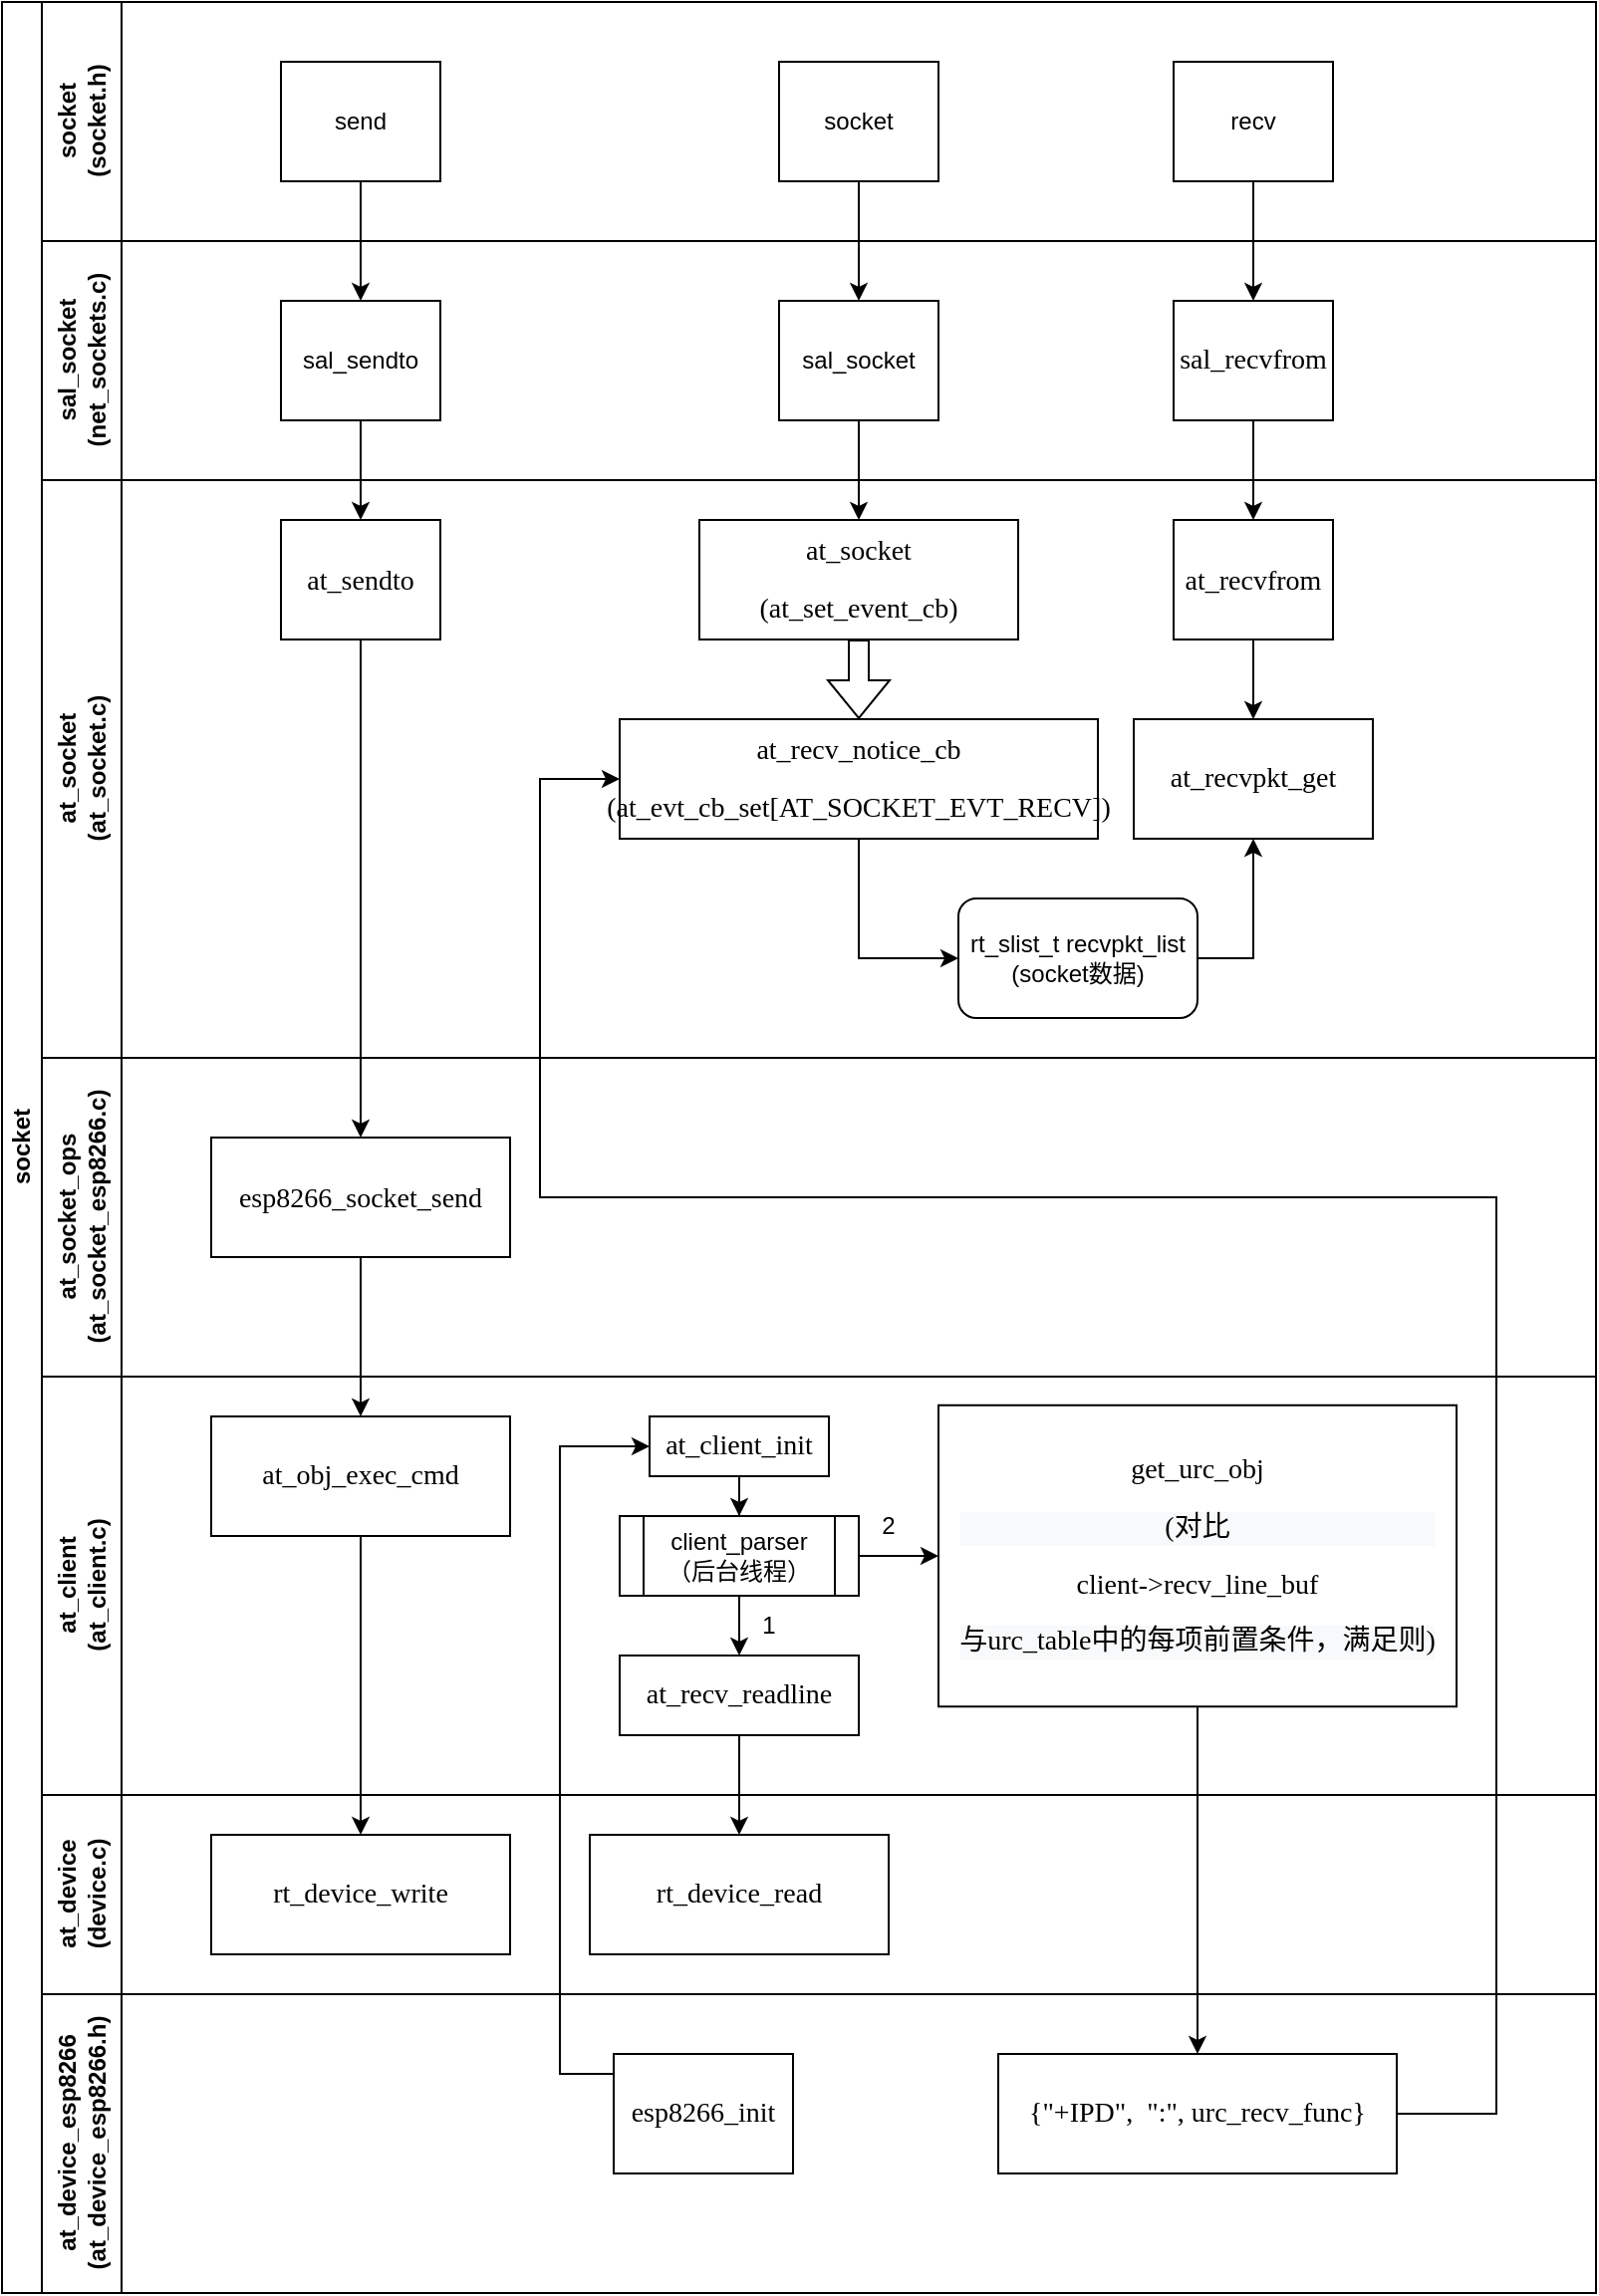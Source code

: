 <mxfile version="15.7.3" type="github">
  <diagram id="prtHgNgQTEPvFCAcTncT" name="Page-1">
    <mxGraphModel dx="1248" dy="705" grid="1" gridSize="10" guides="1" tooltips="1" connect="1" arrows="1" fold="1" page="1" pageScale="1" pageWidth="827" pageHeight="1169" math="0" shadow="0">
      <root>
        <mxCell id="0" />
        <mxCell id="1" parent="0" />
        <mxCell id="dNxyNK7c78bLwvsdeMH5-19" value="socket" style="swimlane;html=1;childLayout=stackLayout;resizeParent=1;resizeParentMax=0;horizontal=0;startSize=20;horizontalStack=0;" parent="1" vertex="1">
          <mxGeometry x="20" y="30" width="800" height="1150" as="geometry" />
        </mxCell>
        <mxCell id="TptM5wBruOQJDvI-inES-40" style="edgeStyle=orthogonalEdgeStyle;rounded=0;orthogonalLoop=1;jettySize=auto;html=1;endArrow=classic;endFill=1;entryX=0.5;entryY=0;entryDx=0;entryDy=0;exitX=0.5;exitY=1;exitDx=0;exitDy=0;" parent="dNxyNK7c78bLwvsdeMH5-19" source="TptM5wBruOQJDvI-inES-36" target="TptM5wBruOQJDvI-inES-37" edge="1">
          <mxGeometry relative="1" as="geometry" />
        </mxCell>
        <mxCell id="TptM5wBruOQJDvI-inES-41" style="edgeStyle=orthogonalEdgeStyle;rounded=0;orthogonalLoop=1;jettySize=auto;html=1;endArrow=classic;endFill=1;exitX=0.5;exitY=1;exitDx=0;exitDy=0;" parent="dNxyNK7c78bLwvsdeMH5-19" source="TptM5wBruOQJDvI-inES-37" target="TptM5wBruOQJDvI-inES-38" edge="1">
          <mxGeometry relative="1" as="geometry">
            <mxPoint x="628" y="130" as="sourcePoint" />
            <mxPoint x="628" y="200" as="targetPoint" />
          </mxGeometry>
        </mxCell>
        <mxCell id="dNxyNK7c78bLwvsdeMH5-20" value="&lt;font style=&quot;vertical-align: inherit&quot;&gt;&lt;font style=&quot;vertical-align: inherit&quot;&gt;&lt;font style=&quot;vertical-align: inherit&quot;&gt;&lt;font style=&quot;vertical-align: inherit&quot;&gt;socket&lt;br&gt;(socket.h)&lt;br&gt;&lt;/font&gt;&lt;/font&gt;&lt;/font&gt;&lt;/font&gt;" style="swimlane;html=1;startSize=40;horizontal=0;" parent="dNxyNK7c78bLwvsdeMH5-19" vertex="1">
          <mxGeometry x="20" width="780" height="120" as="geometry" />
        </mxCell>
        <mxCell id="dNxyNK7c78bLwvsdeMH5-24" value="&lt;font style=&quot;vertical-align: inherit&quot;&gt;&lt;font style=&quot;vertical-align: inherit&quot;&gt;send&lt;/font&gt;&lt;/font&gt;" style="rounded=0;whiteSpace=wrap;html=1;fontFamily=Helvetica;fontSize=12;fontColor=#000000;align=center;" parent="dNxyNK7c78bLwvsdeMH5-20" vertex="1">
          <mxGeometry x="120" y="30" width="80" height="60" as="geometry" />
        </mxCell>
        <mxCell id="TptM5wBruOQJDvI-inES-36" value="&lt;font style=&quot;vertical-align: inherit&quot;&gt;&lt;font style=&quot;vertical-align: inherit&quot;&gt;recv&lt;/font&gt;&lt;/font&gt;" style="rounded=0;whiteSpace=wrap;html=1;fontFamily=Helvetica;fontSize=12;fontColor=#000000;align=center;" parent="dNxyNK7c78bLwvsdeMH5-20" vertex="1">
          <mxGeometry x="568" y="30" width="80" height="60" as="geometry" />
        </mxCell>
        <mxCell id="TptM5wBruOQJDvI-inES-74" value="&lt;font style=&quot;vertical-align: inherit&quot;&gt;&lt;font style=&quot;vertical-align: inherit&quot;&gt;socket&lt;/font&gt;&lt;/font&gt;" style="rounded=0;whiteSpace=wrap;html=1;fontFamily=Helvetica;fontSize=12;fontColor=#000000;align=center;" parent="dNxyNK7c78bLwvsdeMH5-20" vertex="1">
          <mxGeometry x="370" y="30" width="80" height="60" as="geometry" />
        </mxCell>
        <mxCell id="dNxyNK7c78bLwvsdeMH5-21" value="&lt;font style=&quot;vertical-align: inherit&quot;&gt;&lt;font style=&quot;vertical-align: inherit&quot;&gt;sal_socket&lt;br&gt;(net_sockets.c)&lt;br&gt;&lt;/font&gt;&lt;/font&gt;" style="swimlane;html=1;startSize=40;horizontal=0;" parent="dNxyNK7c78bLwvsdeMH5-19" vertex="1">
          <mxGeometry x="20" y="120" width="780" height="120" as="geometry" />
        </mxCell>
        <mxCell id="dNxyNK7c78bLwvsdeMH5-26" value="sal_sendto" style="rounded=0;whiteSpace=wrap;html=1;fontFamily=Helvetica;fontSize=12;fontColor=#000000;align=center;" parent="dNxyNK7c78bLwvsdeMH5-21" vertex="1">
          <mxGeometry x="120" y="30" width="80" height="60" as="geometry" />
        </mxCell>
        <mxCell id="TptM5wBruOQJDvI-inES-37" value="&lt;p class=&quot;MsoNormal&quot;&gt;&lt;span style=&quot;font-family: &amp;#34;calibri&amp;#34; ; font-size: 10.5pt&quot;&gt;sal_recvfrom&lt;/span&gt;&lt;/p&gt;" style="rounded=0;whiteSpace=wrap;html=1;fontFamily=Helvetica;fontSize=12;fontColor=#000000;align=center;" parent="dNxyNK7c78bLwvsdeMH5-21" vertex="1">
          <mxGeometry x="568" y="30" width="80" height="60" as="geometry" />
        </mxCell>
        <mxCell id="TptM5wBruOQJDvI-inES-118" value="sal_socket" style="rounded=0;whiteSpace=wrap;html=1;fontFamily=Helvetica;fontSize=12;fontColor=#000000;align=center;" parent="dNxyNK7c78bLwvsdeMH5-21" vertex="1">
          <mxGeometry x="370" y="30" width="80" height="60" as="geometry" />
        </mxCell>
        <mxCell id="dNxyNK7c78bLwvsdeMH5-22" value="at_socket&lt;br&gt;(at_socket.c)" style="swimlane;html=1;startSize=40;horizontal=0;" parent="dNxyNK7c78bLwvsdeMH5-19" vertex="1">
          <mxGeometry x="20" y="240" width="780" height="290" as="geometry">
            <mxRectangle x="20" y="240" width="430" height="40" as="alternateBounds" />
          </mxGeometry>
        </mxCell>
        <mxCell id="dNxyNK7c78bLwvsdeMH5-34" value="&lt;p class=&quot;MsoNormal&quot;&gt;&lt;span style=&quot;font-size: 10.5pt&quot;&gt;&lt;font face=&quot;Calibri&quot;&gt;at_sendto&lt;/font&gt;&lt;/span&gt;&lt;/p&gt;" style="rounded=0;whiteSpace=wrap;html=1;fontFamily=Helvetica;fontSize=12;fontColor=#000000;align=center;" parent="dNxyNK7c78bLwvsdeMH5-22" vertex="1">
          <mxGeometry x="120" y="20" width="80" height="60" as="geometry" />
        </mxCell>
        <mxCell id="TptM5wBruOQJDvI-inES-38" value="&lt;p class=&quot;MsoNormal&quot;&gt;&lt;span style=&quot;font-size: 10.5pt&quot;&gt;&lt;font face=&quot;Calibri&quot;&gt;at_recvfrom&lt;/font&gt;&lt;/span&gt;&lt;/p&gt;" style="rounded=0;whiteSpace=wrap;html=1;fontFamily=Helvetica;fontSize=12;fontColor=#000000;align=center;" parent="dNxyNK7c78bLwvsdeMH5-22" vertex="1">
          <mxGeometry x="568" y="20" width="80" height="60" as="geometry" />
        </mxCell>
        <mxCell id="TptM5wBruOQJDvI-inES-39" value="&lt;p class=&quot;MsoNormal&quot;&gt;&lt;font face=&quot;Calibri&quot;&gt;&lt;span style=&quot;font-size: 14px&quot;&gt;at_recvpkt_get&lt;/span&gt;&lt;/font&gt;&lt;br&gt;&lt;/p&gt;" style="rounded=0;whiteSpace=wrap;html=1;fontFamily=Helvetica;fontSize=12;fontColor=#000000;align=center;" parent="dNxyNK7c78bLwvsdeMH5-22" vertex="1">
          <mxGeometry x="548" y="120" width="120" height="60" as="geometry" />
        </mxCell>
        <mxCell id="TptM5wBruOQJDvI-inES-42" style="edgeStyle=orthogonalEdgeStyle;rounded=0;orthogonalLoop=1;jettySize=auto;html=1;entryX=0.5;entryY=0;entryDx=0;entryDy=0;" parent="dNxyNK7c78bLwvsdeMH5-22" source="TptM5wBruOQJDvI-inES-38" target="TptM5wBruOQJDvI-inES-39" edge="1">
          <mxGeometry relative="1" as="geometry" />
        </mxCell>
        <mxCell id="TptM5wBruOQJDvI-inES-68" style="edgeStyle=orthogonalEdgeStyle;rounded=0;orthogonalLoop=1;jettySize=auto;html=1;exitX=1;exitY=0.5;exitDx=0;exitDy=0;" parent="dNxyNK7c78bLwvsdeMH5-22" source="TptM5wBruOQJDvI-inES-45" target="TptM5wBruOQJDvI-inES-39" edge="1">
          <mxGeometry relative="1" as="geometry" />
        </mxCell>
        <mxCell id="TptM5wBruOQJDvI-inES-45" value="rt_slist_t recvpkt_list&lt;br&gt;(socket数据)" style="rounded=1;whiteSpace=wrap;html=1;" parent="dNxyNK7c78bLwvsdeMH5-22" vertex="1">
          <mxGeometry x="460" y="210" width="120" height="60" as="geometry" />
        </mxCell>
        <mxCell id="TptM5wBruOQJDvI-inES-69" style="edgeStyle=orthogonalEdgeStyle;rounded=0;orthogonalLoop=1;jettySize=auto;html=1;entryX=0;entryY=0.5;entryDx=0;entryDy=0;" parent="dNxyNK7c78bLwvsdeMH5-22" source="TptM5wBruOQJDvI-inES-67" target="TptM5wBruOQJDvI-inES-45" edge="1">
          <mxGeometry relative="1" as="geometry" />
        </mxCell>
        <mxCell id="TptM5wBruOQJDvI-inES-67" value="&lt;p class=&quot;MsoNormal&quot;&gt;&lt;span style=&quot;font-family: &amp;#34;calibri&amp;#34; ; font-size: 14px&quot;&gt;at_recv_notice_cb&lt;/span&gt;&lt;br&gt;&lt;/p&gt;&lt;p class=&quot;MsoNormal&quot;&gt;&lt;/p&gt;&lt;p class=&quot;MsoNormal&quot;&gt;&lt;span style=&quot;font-family: &amp;#34;calibri&amp;#34; ; font-size: 14px&quot;&gt;(at_evt_cb_set[AT_SOCKET_EVT_RECV]&lt;/span&gt;&lt;span style=&quot;font-family: &amp;#34;calibri&amp;#34; ; font-size: 14px&quot;&gt;)&lt;/span&gt;&lt;br&gt;&lt;/p&gt;" style="rounded=0;whiteSpace=wrap;html=1;fontFamily=Helvetica;fontSize=12;fontColor=#000000;align=center;" parent="dNxyNK7c78bLwvsdeMH5-22" vertex="1">
          <mxGeometry x="290" y="120" width="240" height="60" as="geometry" />
        </mxCell>
        <mxCell id="WinbPR4H0vEVa8jGgLOt-1" style="edgeStyle=orthogonalEdgeStyle;shape=flexArrow;rounded=0;orthogonalLoop=1;jettySize=auto;html=1;exitX=0.5;exitY=1;exitDx=0;exitDy=0;entryX=0.5;entryY=0;entryDx=0;entryDy=0;" edge="1" parent="dNxyNK7c78bLwvsdeMH5-22" source="TptM5wBruOQJDvI-inES-119" target="TptM5wBruOQJDvI-inES-67">
          <mxGeometry relative="1" as="geometry" />
        </mxCell>
        <mxCell id="TptM5wBruOQJDvI-inES-119" value="&lt;p class=&quot;MsoNormal&quot;&gt;&lt;font face=&quot;Calibri&quot;&gt;&lt;span style=&quot;font-size: 14px&quot;&gt;at_socket&lt;/span&gt;&lt;/font&gt;&lt;br&gt;&lt;/p&gt;&lt;p class=&quot;MsoNormal&quot;&gt;&lt;font face=&quot;Calibri&quot;&gt;&lt;span style=&quot;font-size: 14px&quot;&gt;(at_set_event_cb)&lt;/span&gt;&lt;/font&gt;&lt;br&gt;&lt;/p&gt;" style="rounded=0;whiteSpace=wrap;html=1;fontFamily=Helvetica;fontSize=12;fontColor=#000000;align=center;" parent="dNxyNK7c78bLwvsdeMH5-22" vertex="1">
          <mxGeometry x="330" y="20" width="160" height="60" as="geometry" />
        </mxCell>
        <mxCell id="TptM5wBruOQJDvI-inES-20" value="at_socket_ops&lt;br&gt;(at_socket_esp8266.c)" style="swimlane;html=1;startSize=40;horizontal=0;" parent="dNxyNK7c78bLwvsdeMH5-19" vertex="1">
          <mxGeometry x="20" y="530" width="780" height="160" as="geometry">
            <mxRectangle x="20" y="240" width="430" height="40" as="alternateBounds" />
          </mxGeometry>
        </mxCell>
        <mxCell id="TptM5wBruOQJDvI-inES-21" value="&lt;p class=&quot;MsoNormal&quot;&gt;&lt;span style=&quot;font-size: 10.5pt&quot;&gt;&lt;font face=&quot;Calibri&quot;&gt;esp8266_socket_send&lt;/font&gt;&lt;/span&gt;&lt;/p&gt;" style="rounded=0;whiteSpace=wrap;html=1;fontFamily=Helvetica;fontSize=12;fontColor=#000000;align=center;" parent="TptM5wBruOQJDvI-inES-20" vertex="1">
          <mxGeometry x="85" y="40" width="150" height="60" as="geometry" />
        </mxCell>
        <mxCell id="TptM5wBruOQJDvI-inES-23" value="at_client&lt;br&gt;(at_client.c)" style="swimlane;html=1;startSize=40;horizontal=0;" parent="dNxyNK7c78bLwvsdeMH5-19" vertex="1">
          <mxGeometry x="20" y="690" width="780" height="210" as="geometry">
            <mxRectangle x="20" y="240" width="430" height="40" as="alternateBounds" />
          </mxGeometry>
        </mxCell>
        <mxCell id="TptM5wBruOQJDvI-inES-24" value="&lt;p class=&quot;MsoNormal&quot;&gt;&lt;font face=&quot;Calibri&quot;&gt;&lt;span style=&quot;font-size: 14px&quot;&gt;at_obj_exec_cmd&lt;/span&gt;&lt;/font&gt;&lt;br&gt;&lt;/p&gt;" style="rounded=0;whiteSpace=wrap;html=1;fontFamily=Helvetica;fontSize=12;fontColor=#000000;align=center;" parent="TptM5wBruOQJDvI-inES-23" vertex="1">
          <mxGeometry x="85" y="20" width="150" height="60" as="geometry" />
        </mxCell>
        <mxCell id="TptM5wBruOQJDvI-inES-58" style="edgeStyle=orthogonalEdgeStyle;rounded=0;orthogonalLoop=1;jettySize=auto;html=1;" parent="TptM5wBruOQJDvI-inES-23" source="TptM5wBruOQJDvI-inES-52" target="TptM5wBruOQJDvI-inES-55" edge="1">
          <mxGeometry relative="1" as="geometry" />
        </mxCell>
        <mxCell id="TptM5wBruOQJDvI-inES-52" value="&lt;p class=&quot;MsoNormal&quot;&gt;&lt;font face=&quot;Calibri&quot;&gt;&lt;span style=&quot;font-size: 14px&quot;&gt;at_client_init&lt;/span&gt;&lt;/font&gt;&lt;br&gt;&lt;/p&gt;" style="rounded=0;whiteSpace=wrap;html=1;fontFamily=Helvetica;fontSize=12;fontColor=#000000;align=center;" parent="TptM5wBruOQJDvI-inES-23" vertex="1">
          <mxGeometry x="305" y="20" width="90" height="30" as="geometry" />
        </mxCell>
        <mxCell id="WinbPR4H0vEVa8jGgLOt-7" style="edgeStyle=orthogonalEdgeStyle;rounded=0;orthogonalLoop=1;jettySize=auto;html=1;" edge="1" parent="TptM5wBruOQJDvI-inES-23" source="TptM5wBruOQJDvI-inES-55" target="WinbPR4H0vEVa8jGgLOt-2">
          <mxGeometry relative="1" as="geometry" />
        </mxCell>
        <mxCell id="WinbPR4H0vEVa8jGgLOt-11" value="" style="edgeStyle=orthogonalEdgeStyle;rounded=0;orthogonalLoop=1;jettySize=auto;html=1;" edge="1" parent="TptM5wBruOQJDvI-inES-23" source="TptM5wBruOQJDvI-inES-55" target="TptM5wBruOQJDvI-inES-61">
          <mxGeometry relative="1" as="geometry" />
        </mxCell>
        <mxCell id="TptM5wBruOQJDvI-inES-55" value="client_parser&lt;br&gt;（后台线程）" style="shape=process;whiteSpace=wrap;html=1;backgroundOutline=1;" parent="TptM5wBruOQJDvI-inES-23" vertex="1">
          <mxGeometry x="290" y="70" width="120" height="40" as="geometry" />
        </mxCell>
        <mxCell id="TptM5wBruOQJDvI-inES-61" value="&lt;p class=&quot;MsoNormal&quot;&gt;&lt;font face=&quot;Calibri&quot;&gt;&lt;span style=&quot;font-size: 14px&quot;&gt;get_urc_obj&lt;/span&gt;&lt;/font&gt;&lt;/p&gt;&lt;p class=&quot;MsoNormal&quot;&gt;&lt;font face=&quot;Calibri&quot;&gt;&lt;/font&gt;&lt;/p&gt;&lt;p class=&quot;MsoNormal&quot; style=&quot;color: rgb(0 , 0 , 0) ; font-family: &amp;#34;helvetica&amp;#34; ; font-size: 12px ; font-style: normal ; font-weight: 400 ; letter-spacing: normal ; text-align: center ; text-indent: 0px ; text-transform: none ; word-spacing: 0px ; background-color: rgb(248 , 249 , 250)&quot;&gt;&lt;span style=&quot;font-size: 14px ; font-family: &amp;#34;calibri&amp;#34;&quot;&gt;(对比&lt;/span&gt;&lt;/p&gt;&lt;font face=&quot;calibri&quot;&gt;&lt;span style=&quot;font-size: 14px&quot;&gt;client-&amp;gt;recv_line_buf&lt;/span&gt;&lt;/font&gt;&lt;p class=&quot;MsoNormal&quot; style=&quot;color: rgb(0 , 0 , 0) ; font-family: &amp;#34;helvetica&amp;#34; ; font-size: 12px ; font-style: normal ; font-weight: 400 ; letter-spacing: normal ; text-align: center ; text-indent: 0px ; text-transform: none ; word-spacing: 0px ; background-color: rgb(248 , 249 , 250)&quot;&gt;&lt;span style=&quot;font-size: 14px ; font-family: &amp;#34;calibri&amp;#34;&quot;&gt;与urc_table中的每项前置条件，满足则)&lt;/span&gt;&lt;/p&gt;" style="rounded=0;whiteSpace=wrap;html=1;fontFamily=Helvetica;fontSize=12;fontColor=#000000;align=center;" parent="TptM5wBruOQJDvI-inES-23" vertex="1">
          <mxGeometry x="450" y="14.38" width="260" height="151.25" as="geometry" />
        </mxCell>
        <mxCell id="WinbPR4H0vEVa8jGgLOt-2" value="&lt;p class=&quot;MsoNormal&quot;&gt;&lt;font face=&quot;Calibri&quot;&gt;&lt;span style=&quot;font-size: 14px&quot;&gt;at_recv_readline&lt;/span&gt;&lt;/font&gt;&lt;br&gt;&lt;/p&gt;" style="rounded=0;whiteSpace=wrap;html=1;fontFamily=Helvetica;fontSize=12;fontColor=#000000;align=center;" vertex="1" parent="TptM5wBruOQJDvI-inES-23">
          <mxGeometry x="290" y="140" width="120" height="40" as="geometry" />
        </mxCell>
        <mxCell id="WinbPR4H0vEVa8jGgLOt-12" value="1" style="text;html=1;strokeColor=none;fillColor=none;align=center;verticalAlign=middle;whiteSpace=wrap;rounded=0;" vertex="1" parent="TptM5wBruOQJDvI-inES-23">
          <mxGeometry x="335" y="110" width="60" height="30" as="geometry" />
        </mxCell>
        <mxCell id="WinbPR4H0vEVa8jGgLOt-14" value="2" style="text;html=1;strokeColor=none;fillColor=none;align=center;verticalAlign=middle;whiteSpace=wrap;rounded=0;" vertex="1" parent="TptM5wBruOQJDvI-inES-23">
          <mxGeometry x="395" y="60" width="60" height="30" as="geometry" />
        </mxCell>
        <mxCell id="TptM5wBruOQJDvI-inES-25" value="at_device&lt;br&gt;(device.c)" style="swimlane;html=1;startSize=40;horizontal=0;" parent="dNxyNK7c78bLwvsdeMH5-19" vertex="1">
          <mxGeometry x="20" y="900" width="780" height="100" as="geometry">
            <mxRectangle x="20" y="240" width="430" height="40" as="alternateBounds" />
          </mxGeometry>
        </mxCell>
        <mxCell id="TptM5wBruOQJDvI-inES-26" value="&lt;p class=&quot;MsoNormal&quot;&gt;&lt;font face=&quot;Calibri&quot;&gt;&lt;span style=&quot;font-size: 14px&quot;&gt;rt_device_write&lt;/span&gt;&lt;/font&gt;&lt;br&gt;&lt;/p&gt;" style="rounded=0;whiteSpace=wrap;html=1;fontFamily=Helvetica;fontSize=12;fontColor=#000000;align=center;" parent="TptM5wBruOQJDvI-inES-25" vertex="1">
          <mxGeometry x="85" y="20" width="150" height="60" as="geometry" />
        </mxCell>
        <mxCell id="TptM5wBruOQJDvI-inES-72" value="&lt;p class=&quot;MsoNormal&quot;&gt;&lt;font face=&quot;Calibri&quot;&gt;&lt;span style=&quot;font-size: 14px&quot;&gt;rt_device_read&lt;/span&gt;&lt;/font&gt;&lt;br&gt;&lt;/p&gt;" style="rounded=0;whiteSpace=wrap;html=1;fontFamily=Helvetica;fontSize=12;fontColor=#000000;align=center;" parent="TptM5wBruOQJDvI-inES-25" vertex="1">
          <mxGeometry x="275" y="20" width="150" height="60" as="geometry" />
        </mxCell>
        <mxCell id="TptM5wBruOQJDvI-inES-50" value="at_device_esp8266&lt;br&gt;(at_device_esp8266.h)" style="swimlane;html=1;startSize=40;horizontal=0;" parent="dNxyNK7c78bLwvsdeMH5-19" vertex="1">
          <mxGeometry x="20" y="1000" width="780" height="150" as="geometry">
            <mxRectangle x="20" y="240" width="430" height="40" as="alternateBounds" />
          </mxGeometry>
        </mxCell>
        <mxCell id="TptM5wBruOQJDvI-inES-51" value="&lt;p class=&quot;MsoNormal&quot;&gt;&lt;font face=&quot;Calibri&quot;&gt;&lt;span style=&quot;font-size: 14px&quot;&gt;esp8266_init&lt;/span&gt;&lt;/font&gt;&lt;br&gt;&lt;/p&gt;" style="rounded=0;whiteSpace=wrap;html=1;fontFamily=Helvetica;fontSize=12;fontColor=#000000;align=center;" parent="TptM5wBruOQJDvI-inES-50" vertex="1">
          <mxGeometry x="287" y="30" width="90" height="60" as="geometry" />
        </mxCell>
        <mxCell id="TptM5wBruOQJDvI-inES-63" value="&lt;p class=&quot;MsoNormal&quot;&gt;&lt;font face=&quot;Calibri&quot;&gt;&lt;span style=&quot;font-size: 14px&quot;&gt;{&quot;+IPD&quot;,&amp;nbsp; &quot;:&quot;, urc_recv_func}&lt;/span&gt;&lt;/font&gt;&lt;br&gt;&lt;/p&gt;" style="rounded=0;whiteSpace=wrap;html=1;fontFamily=Helvetica;fontSize=12;fontColor=#000000;align=center;" parent="TptM5wBruOQJDvI-inES-50" vertex="1">
          <mxGeometry x="480" y="30" width="200" height="60" as="geometry" />
        </mxCell>
        <mxCell id="dNxyNK7c78bLwvsdeMH5-31" style="edgeStyle=orthogonalEdgeStyle;rounded=0;orthogonalLoop=1;jettySize=auto;html=1;endArrow=classic;endFill=1;entryX=0.5;entryY=0;entryDx=0;entryDy=0;exitX=0.5;exitY=1;exitDx=0;exitDy=0;" parent="dNxyNK7c78bLwvsdeMH5-19" source="dNxyNK7c78bLwvsdeMH5-24" target="dNxyNK7c78bLwvsdeMH5-26" edge="1">
          <mxGeometry relative="1" as="geometry" />
        </mxCell>
        <mxCell id="TptM5wBruOQJDvI-inES-5" style="edgeStyle=orthogonalEdgeStyle;rounded=0;orthogonalLoop=1;jettySize=auto;html=1;endArrow=classic;endFill=1;exitX=0.5;exitY=1;exitDx=0;exitDy=0;" parent="dNxyNK7c78bLwvsdeMH5-19" source="dNxyNK7c78bLwvsdeMH5-26" target="dNxyNK7c78bLwvsdeMH5-34" edge="1">
          <mxGeometry relative="1" as="geometry">
            <mxPoint x="300" y="200" as="sourcePoint" />
            <mxPoint x="300" y="270" as="targetPoint" />
          </mxGeometry>
        </mxCell>
        <mxCell id="TptM5wBruOQJDvI-inES-22" style="edgeStyle=orthogonalEdgeStyle;rounded=0;orthogonalLoop=1;jettySize=auto;html=1;entryX=0.5;entryY=0;entryDx=0;entryDy=0;" parent="dNxyNK7c78bLwvsdeMH5-19" source="dNxyNK7c78bLwvsdeMH5-34" target="TptM5wBruOQJDvI-inES-21" edge="1">
          <mxGeometry relative="1" as="geometry" />
        </mxCell>
        <mxCell id="TptM5wBruOQJDvI-inES-27" style="edgeStyle=orthogonalEdgeStyle;rounded=0;orthogonalLoop=1;jettySize=auto;html=1;entryX=0.5;entryY=0;entryDx=0;entryDy=0;" parent="dNxyNK7c78bLwvsdeMH5-19" source="TptM5wBruOQJDvI-inES-21" target="TptM5wBruOQJDvI-inES-24" edge="1">
          <mxGeometry relative="1" as="geometry" />
        </mxCell>
        <mxCell id="TptM5wBruOQJDvI-inES-28" style="edgeStyle=orthogonalEdgeStyle;rounded=0;orthogonalLoop=1;jettySize=auto;html=1;" parent="dNxyNK7c78bLwvsdeMH5-19" source="TptM5wBruOQJDvI-inES-24" target="TptM5wBruOQJDvI-inES-26" edge="1">
          <mxGeometry relative="1" as="geometry" />
        </mxCell>
        <mxCell id="TptM5wBruOQJDvI-inES-57" style="edgeStyle=orthogonalEdgeStyle;rounded=0;orthogonalLoop=1;jettySize=auto;html=1;exitX=0;exitY=0.5;exitDx=0;exitDy=0;entryX=0;entryY=0.5;entryDx=0;entryDy=0;" parent="dNxyNK7c78bLwvsdeMH5-19" source="TptM5wBruOQJDvI-inES-51" target="TptM5wBruOQJDvI-inES-52" edge="1">
          <mxGeometry relative="1" as="geometry">
            <Array as="points">
              <mxPoint x="307" y="1040" />
              <mxPoint x="280" y="1040" />
              <mxPoint x="280" y="725" />
            </Array>
          </mxGeometry>
        </mxCell>
        <mxCell id="TptM5wBruOQJDvI-inES-71" style="edgeStyle=orthogonalEdgeStyle;rounded=0;orthogonalLoop=1;jettySize=auto;html=1;" parent="dNxyNK7c78bLwvsdeMH5-19" source="TptM5wBruOQJDvI-inES-63" target="TptM5wBruOQJDvI-inES-67" edge="1">
          <mxGeometry relative="1" as="geometry">
            <Array as="points">
              <mxPoint x="750" y="1060" />
              <mxPoint x="750" y="600" />
              <mxPoint x="270" y="600" />
              <mxPoint x="270" y="390" />
            </Array>
          </mxGeometry>
        </mxCell>
        <mxCell id="TptM5wBruOQJDvI-inES-120" style="edgeStyle=orthogonalEdgeStyle;rounded=0;orthogonalLoop=1;jettySize=auto;html=1;" parent="dNxyNK7c78bLwvsdeMH5-19" source="TptM5wBruOQJDvI-inES-74" target="TptM5wBruOQJDvI-inES-118" edge="1">
          <mxGeometry relative="1" as="geometry" />
        </mxCell>
        <mxCell id="TptM5wBruOQJDvI-inES-121" style="edgeStyle=orthogonalEdgeStyle;rounded=0;orthogonalLoop=1;jettySize=auto;html=1;entryX=0.5;entryY=0;entryDx=0;entryDy=0;" parent="dNxyNK7c78bLwvsdeMH5-19" source="TptM5wBruOQJDvI-inES-118" target="TptM5wBruOQJDvI-inES-119" edge="1">
          <mxGeometry relative="1" as="geometry" />
        </mxCell>
        <mxCell id="WinbPR4H0vEVa8jGgLOt-8" style="edgeStyle=orthogonalEdgeStyle;rounded=0;orthogonalLoop=1;jettySize=auto;html=1;" edge="1" parent="dNxyNK7c78bLwvsdeMH5-19" source="WinbPR4H0vEVa8jGgLOt-2" target="TptM5wBruOQJDvI-inES-72">
          <mxGeometry relative="1" as="geometry" />
        </mxCell>
        <mxCell id="WinbPR4H0vEVa8jGgLOt-9" style="edgeStyle=orthogonalEdgeStyle;rounded=0;orthogonalLoop=1;jettySize=auto;html=1;" edge="1" parent="dNxyNK7c78bLwvsdeMH5-19" source="TptM5wBruOQJDvI-inES-61" target="TptM5wBruOQJDvI-inES-63">
          <mxGeometry relative="1" as="geometry" />
        </mxCell>
      </root>
    </mxGraphModel>
  </diagram>
</mxfile>
